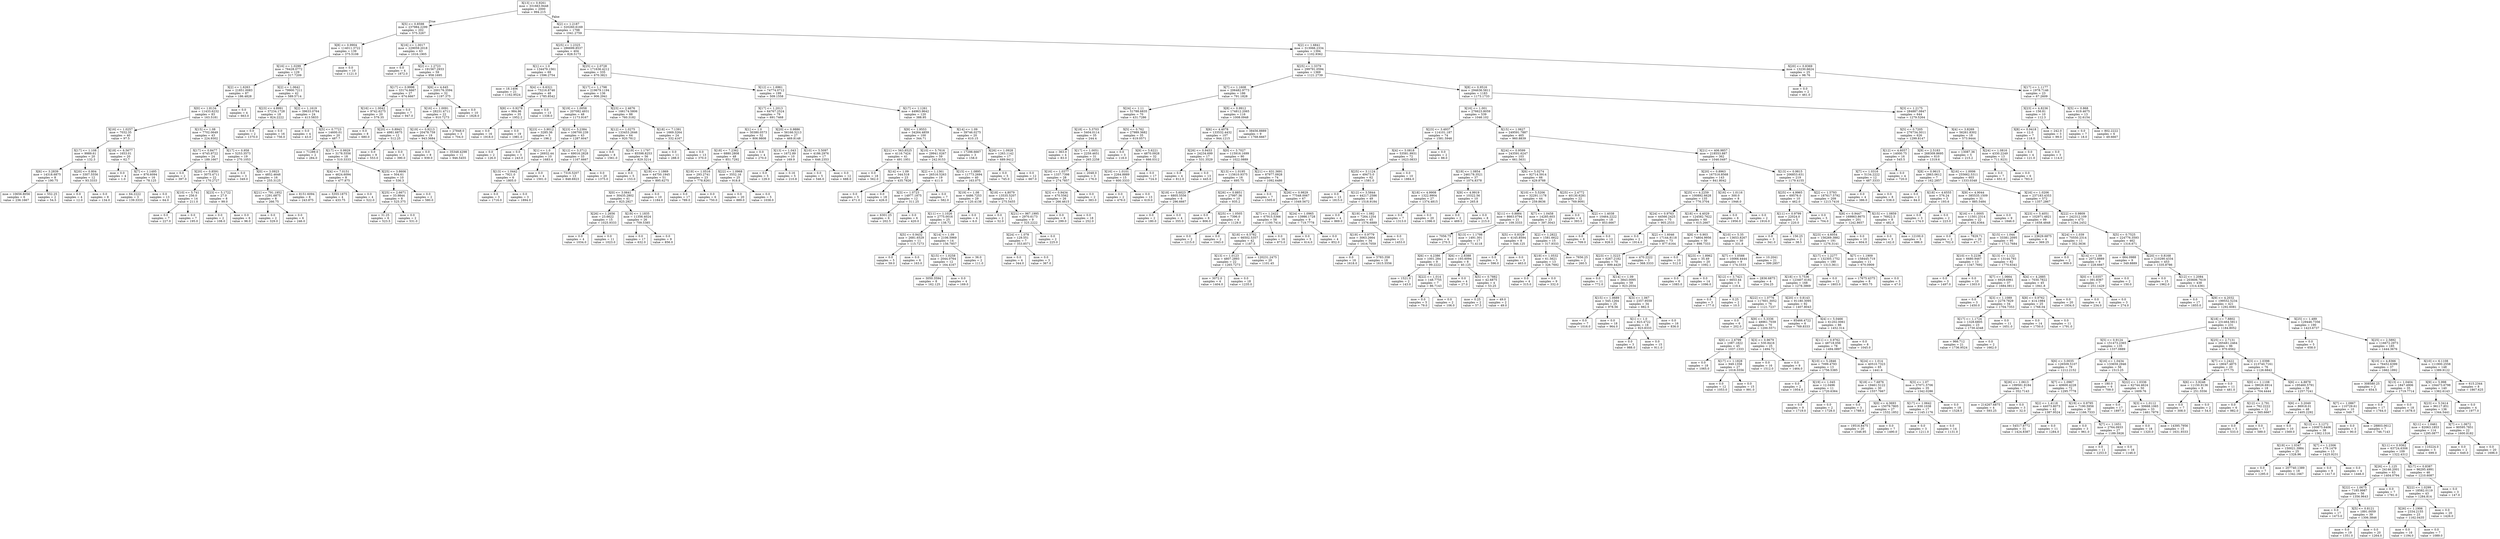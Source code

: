 digraph Tree {
node [shape=box] ;
0 [label="X[13] <= 0.9261\nmse = 331663.9448\nsamples = 2000\nvalue = 994.215"] ;
1 [label="X[5] <= 0.8598\nmse = 237984.2299\nsamples = 202\nvalue = 575.3267"] ;
0 -> 1 [labeldistance=2.5, labelangle=45, headlabel="True"] ;
2 [label="X[8] <= 0.9904\nmse = 114011.3722\nsamples = 139\nvalue = 375.5108"] ;
1 -> 2 ;
3 [label="X[16] <= 1.0299\nmse = 76428.0772\nsamples = 129\nvalue = 317.7209"] ;
2 -> 3 ;
4 [label="X[2] <= 1.6263\nmse = 21851.0083\nsamples = 87\nvalue = 186.4828"] ;
3 -> 4 ;
5 [label="X[0] <= 1.8134\nmse = 11433.6232\nsamples = 83\nvalue = 163.5181"] ;
4 -> 5 ;
6 [label="X[16] <= 1.0257\nmse = 7032.35\nsamples = 40\nvalue = 97.5"] ;
5 -> 6 ;
7 [label="X[17] <= 1.108\nmse = 9989.61\nsamples = 20\nvalue = 132.3"] ;
6 -> 7 ;
8 [label="X[6] <= 3.2839\nmse = 14318.6875\nsamples = 8\nvalue = 190.75"] ;
7 -> 8 ;
9 [label="mse = 10656.8056\nsamples = 6\nvalue = 236.1667"] ;
8 -> 9 ;
10 [label="mse = 552.25\nsamples = 2\nvalue = 54.5"] ;
8 -> 10 ;
11 [label="X[20] <= 0.804\nmse = 3307.5556\nsamples = 12\nvalue = 93.3333"] ;
7 -> 11 ;
12 [label="mse = 0.0\nsamples = 4\nvalue = 12.0"] ;
11 -> 12 ;
13 [label="mse = 0.0\nsamples = 8\nvalue = 134.0"] ;
11 -> 13 ;
14 [label="X[18] <= 6.5677\nmse = 1653.01\nsamples = 20\nvalue = 62.7"] ;
6 -> 14 ;
15 [label="mse = 0.0\nsamples = 4\nvalue = 1.0"] ;
14 -> 15 ;
16 [label="X[7] <= 1.1495\nmse = 876.6094\nsamples = 16\nvalue = 78.125"] ;
14 -> 16 ;
17 [label="mse = 64.2222\nsamples = 3\nvalue = 139.3333"] ;
16 -> 17 ;
18 [label="mse = 0.0\nsamples = 13\nvalue = 64.0"] ;
16 -> 18 ;
19 [label="X[15] <= 1.08\nmse = 7702.0649\nsamples = 43\nvalue = 224.9302"] ;
5 -> 19 ;
20 [label="X[17] <= 0.8477\nmse = 6745.9722\nsamples = 24\nvalue = 189.1667"] ;
19 -> 20 ;
21 [label="mse = 0.0\nsamples = 2\nvalue = 397.0"] ;
20 -> 21 ;
22 [label="X[20] <= 0.8591\nmse = 3075.4711\nsamples = 22\nvalue = 170.2727"] ;
20 -> 22 ;
23 [label="X[10] <= 5.741\nmse = 256.0\nsamples = 14\nvalue = 211.0"] ;
22 -> 23 ;
24 [label="mse = 0.0\nsamples = 7\nvalue = 227.0"] ;
23 -> 24 ;
25 [label="mse = 0.0\nsamples = 7\nvalue = 195.0"] ;
23 -> 25 ;
26 [label="X[23] <= 5.1722\nmse = 27.0\nsamples = 8\nvalue = 99.0"] ;
22 -> 26 ;
27 [label="mse = 0.0\nsamples = 2\nvalue = 108.0"] ;
26 -> 27 ;
28 [label="mse = 0.0\nsamples = 6\nvalue = 96.0"] ;
26 -> 28 ;
29 [label="X[17] <= 0.958\nmse = 5253.3573\nsamples = 19\nvalue = 270.1053"] ;
19 -> 29 ;
30 [label="mse = 0.0\nsamples = 3\nvalue = 349.0"] ;
29 -> 30 ;
31 [label="X[0] <= 3.0923\nmse = 4852.4648\nsamples = 16\nvalue = 255.3125"] ;
29 -> 31 ;
32 [label="X[21] <= 791.1952\nmse = 1291.6875\nsamples = 8\nvalue = 266.75"] ;
31 -> 32 ;
33 [label="mse = 0.0\nsamples = 2\nvalue = 329.0"] ;
32 -> 33 ;
34 [label="mse = 0.0\nsamples = 6\nvalue = 246.0"] ;
32 -> 34 ;
35 [label="mse = 8151.6094\nsamples = 8\nvalue = 243.875"] ;
31 -> 35 ;
36 [label="mse = 0.0\nsamples = 4\nvalue = 663.0"] ;
4 -> 36 ;
37 [label="X[2] <= 1.0642\nmse = 79900.7211\nsamples = 42\nvalue = 589.5714"] ;
3 -> 37 ;
38 [label="X[23] <= 4.8991\nmse = 37234.1728\nsamples = 18\nvalue = 824.2222"] ;
37 -> 38 ;
39 [label="mse = 0.0\nsamples = 2\nvalue = 1370.0"] ;
38 -> 39 ;
40 [label="mse = 0.0\nsamples = 16\nvalue = 756.0"] ;
38 -> 40 ;
41 [label="X[2] <= 1.1619\nmse = 39633.0764\nsamples = 24\nvalue = 413.5833"] ;
37 -> 41 ;
42 [label="mse = 0.0\nsamples = 4\nvalue = 43.0"] ;
41 -> 42 ;
43 [label="X[5] <= 0.7723\nmse = 14600.01\nsamples = 20\nvalue = 487.7"] ;
41 -> 43 ;
44 [label="mse = 71289.0\nsamples = 2\nvalue = 284.0"] ;
43 -> 44 ;
45 [label="X[17] <= 0.9929\nmse = 3178.5556\nsamples = 18\nvalue = 510.3333"] ;
43 -> 45 ;
46 [label="X[4] <= 7.0151\nmse = 4624.6094\nsamples = 8\nvalue = 477.875"] ;
45 -> 46 ;
47 [label="mse = 5355.1875\nsamples = 4\nvalue = 433.75"] ;
46 -> 47 ;
48 [label="mse = 0.0\nsamples = 4\nvalue = 522.0"] ;
46 -> 48 ;
49 [label="X[25] <= 3.8606\nmse = 504.61\nsamples = 10\nvalue = 536.3"] ;
45 -> 49 ;
50 [label="X[25] <= 2.6671\nmse = 33.9844\nsamples = 8\nvalue = 525.375"] ;
49 -> 50 ;
51 [label="mse = 31.25\nsamples = 6\nvalue = 523.5"] ;
50 -> 51 ;
52 [label="mse = 0.0\nsamples = 2\nvalue = 531.0"] ;
50 -> 52 ;
53 [label="mse = 0.0\nsamples = 2\nvalue = 580.0"] ;
49 -> 53 ;
54 [label="mse = 0.0\nsamples = 10\nvalue = 1121.0"] ;
2 -> 54 ;
55 [label="X[16] <= 1.0017\nmse = 229059.2018\nsamples = 63\nvalue = 1016.1905"] ;
1 -> 55 ;
56 [label="mse = 0.0\nsamples = 4\nvalue = 1872.0"] ;
55 -> 56 ;
57 [label="X[2] <= 1.2723\nmse = 191567.2933\nsamples = 59\nvalue = 958.1695"] ;
55 -> 57 ;
58 [label="X[17] <= 0.9998\nmse = 33174.6667\nsamples = 27\nvalue = 674.6667"] ;
57 -> 58 ;
59 [label="X[16] <= 1.0042\nmse = 9742.6275\nsamples = 20\nvalue = 579.35"] ;
58 -> 59 ;
60 [label="mse = 0.0\nsamples = 8\nvalue = 680.0"] ;
59 -> 60 ;
61 [label="X[20] <= 0.8943\nmse = 4981.6875\nsamples = 12\nvalue = 512.25"] ;
59 -> 61 ;
62 [label="mse = 0.0\nsamples = 9\nvalue = 553.0"] ;
61 -> 62 ;
63 [label="mse = 0.0\nsamples = 3\nvalue = 390.0"] ;
61 -> 63 ;
64 [label="mse = 0.0\nsamples = 7\nvalue = 947.0"] ;
58 -> 64 ;
65 [label="X[6] <= 4.645\nmse = 200176.3594\nsamples = 32\nvalue = 1197.375"] ;
57 -> 65 ;
66 [label="X[16] <= 1.0091\nmse = 28231.4711\nsamples = 22\nvalue = 910.7273"] ;
65 -> 66 ;
67 [label="X[19] <= 0.9213\nmse = 20478.759\nsamples = 19\nvalue = 943.3684"] ;
66 -> 67 ;
68 [label="mse = 0.0\nsamples = 8\nvalue = 939.0"] ;
67 -> 68 ;
69 [label="mse = 35348.4298\nsamples = 11\nvalue = 946.5455"] ;
67 -> 69 ;
70 [label="mse = 27848.0\nsamples = 3\nvalue = 704.0"] ;
66 -> 70 ;
71 [label="mse = 0.0\nsamples = 10\nvalue = 1828.0"] ;
65 -> 71 ;
72 [label="X[2] <= 1.2187\nmse = 320260.6169\nsamples = 1798\nvalue = 1041.2759"] ;
0 -> 72 [labeldistance=2.5, labelangle=-45, headlabel="False"] ;
73 [label="X[25] <= 1.2325\nmse = 286699.8537\nsamples = 404\nvalue = 828.5173"] ;
72 -> 73 ;
74 [label="X[1] <= 1.0\nmse = 134479.1561\nsamples = 69\nvalue = 1596.2754"] ;
73 -> 74 ;
75 [label="mse = 18.1406\nsamples = 21\nvalue = 1162.9524"] ;
74 -> 75 ;
76 [label="X[4] <= 6.6321\nmse = 75216.8746\nsamples = 48\nvalue = 1785.8542"] ;
74 -> 76 ;
77 [label="X[8] <= 0.9278\nmse = 984.96\nsamples = 35\nvalue = 1952.2"] ;
76 -> 77 ;
78 [label="mse = 0.0\nsamples = 16\nvalue = 1918.0"] ;
77 -> 78 ;
79 [label="mse = 0.0\nsamples = 19\nvalue = 1981.0"] ;
77 -> 79 ;
80 [label="mse = 0.0\nsamples = 13\nvalue = 1338.0"] ;
76 -> 80 ;
81 [label="X[25] <= 2.0728\nmse = 171636.4212\nsamples = 335\nvalue = 670.3821"] ;
73 -> 81 ;
82 [label="X[17] <= 1.1798\nmse = 219679.1194\nsamples = 136\nvalue = 906.2941"] ;
81 -> 82 ;
83 [label="X[19] <= 1.0058\nmse = 207082.4931\nsamples = 48\nvalue = 1173.9167"] ;
82 -> 83 ;
84 [label="X[23] <= 3.9012\nmse = 3285.36\nsamples = 5\nvalue = 196.2"] ;
83 -> 84 ;
85 [label="mse = 0.0\nsamples = 2\nvalue = 126.0"] ;
84 -> 85 ;
86 [label="mse = 0.0\nsamples = 3\nvalue = 243.0"] ;
84 -> 86 ;
87 [label="X[23] <= 5.2384\nmse = 106700.239\nsamples = 43\nvalue = 1287.6047"] ;
83 -> 87 ;
88 [label="X[1] <= 1.0\nmse = 26932.44\nsamples = 10\nvalue = 1683.4"] ;
87 -> 88 ;
89 [label="X[13] <= 1.0442\nmse = 7921.0\nsamples = 6\nvalue = 1805.0"] ;
88 -> 89 ;
90 [label="mse = 0.0\nsamples = 3\nvalue = 1716.0"] ;
89 -> 90 ;
91 [label="mse = 0.0\nsamples = 3\nvalue = 1894.0"] ;
89 -> 91 ;
92 [label="mse = 0.0\nsamples = 4\nvalue = 1501.0"] ;
88 -> 92 ;
93 [label="X[12] <= 3.3712\nmse = 69016.2828\nsamples = 33\nvalue = 1167.6667"] ;
87 -> 93 ;
94 [label="mse = 7316.5207\nsamples = 13\nvalue = 848.6923"] ;
93 -> 94 ;
95 [label="mse = 0.0\nsamples = 20\nvalue = 1375.0"] ;
93 -> 95 ;
96 [label="X[23] <= 2.4676\nmse = 166174.5806\nsamples = 88\nvalue = 760.3182"] ;
82 -> 96 ;
97 [label="X[12] <= 1.0275\nmse = 133453.2646\nsamples = 64\nvalue = 920.7812"] ;
96 -> 97 ;
98 [label="mse = 0.0\nsamples = 8\nvalue = 1561.0"] ;
97 -> 98 ;
99 [label="X[19] <= 1.1797\nmse = 85598.8253\nsamples = 56\nvalue = 829.3214"] ;
97 -> 99 ;
100 [label="mse = 0.0\nsamples = 5\nvalue = 153.0"] ;
99 -> 100 ;
101 [label="X[19] <= 1.1869\nmse = 44750.1945\nsamples = 51\nvalue = 895.6275"] ;
99 -> 101 ;
102 [label="X[0] <= 3.0641\nmse = 30435.2802\nsamples = 41\nvalue = 825.2927"] ;
101 -> 102 ;
103 [label="X[26] <= 1.2656\nmse = 23.6622\nsamples = 15\nvalue = 1025.9333"] ;
102 -> 103 ;
104 [label="mse = 0.0\nsamples = 4\nvalue = 1034.0"] ;
103 -> 104 ;
105 [label="mse = 0.0\nsamples = 11\nvalue = 1023.0"] ;
103 -> 105 ;
106 [label="X[19] <= 1.1835\nmse = 11356.4024\nsamples = 26\nvalue = 709.5385"] ;
102 -> 106 ;
107 [label="mse = 0.0\nsamples = 17\nvalue = 632.0"] ;
106 -> 107 ;
108 [label="mse = 0.0\nsamples = 9\nvalue = 856.0"] ;
106 -> 108 ;
109 [label="mse = 0.0\nsamples = 10\nvalue = 1184.0"] ;
101 -> 109 ;
110 [label="X[18] <= 7.1391\nmse = 1669.3264\nsamples = 24\nvalue = 332.4167"] ;
96 -> 110 ;
111 [label="mse = 0.0\nsamples = 11\nvalue = 288.0"] ;
110 -> 111 ;
112 [label="mse = 0.0\nsamples = 13\nvalue = 370.0"] ;
110 -> 112 ;
113 [label="X[12] <= 1.6961\nmse = 74774.0712\nsamples = 199\nvalue = 509.1558"] ;
81 -> 113 ;
114 [label="X[17] <= 1.2013\nmse = 64767.2524\nsamples = 79\nvalue = 691.7468"] ;
113 -> 114 ;
115 [label="X[1] <= 1.0\nmse = 30380.0573\nsamples = 52\nvalue = 806.9808"] ;
114 -> 115 ;
116 [label="X[18] <= 7.2362\nmse = 6880.2808\nsamples = 48\nvalue = 851.7292"] ;
115 -> 116 ;
117 [label="X[19] <= 1.0516\nmse = 293.2741\nsamples = 23\nvalue = 778.8261"] ;
116 -> 117 ;
118 [label="mse = 0.0\nsamples = 17\nvalue = 789.0"] ;
117 -> 118 ;
119 [label="mse = 0.0\nsamples = 6\nvalue = 750.0"] ;
117 -> 119 ;
120 [label="X[22] <= 1.0968\nmse = 3552.16\nsamples = 25\nvalue = 918.8"] ;
116 -> 120 ;
121 [label="mse = 0.0\nsamples = 20\nvalue = 889.0"] ;
120 -> 121 ;
122 [label="mse = 0.0\nsamples = 5\nvalue = 1038.0"] ;
120 -> 122 ;
123 [label="mse = 0.0\nsamples = 4\nvalue = 270.0"] ;
115 -> 123 ;
124 [label="X[20] <= 0.9886\nmse = 56166.5213\nsamples = 27\nvalue = 469.8148"] ;
114 -> 124 ;
125 [label="X[13] <= 1.043\nmse = 1672.89\nsamples = 10\nvalue = 169.9"] ;
124 -> 125 ;
126 [label="mse = 0.0\nsamples = 5\nvalue = 129.0"] ;
125 -> 126 ;
127 [label="mse = 0.16\nsamples = 5\nvalue = 210.8"] ;
125 -> 127 ;
128 [label="X[10] <= 5.5097\nmse = 4186.2976\nsamples = 17\nvalue = 646.2353"] ;
124 -> 128 ;
129 [label="mse = 0.0\nsamples = 5\nvalue = 546.0"] ;
128 -> 129 ;
130 [label="mse = 0.0\nsamples = 12\nvalue = 688.0"] ;
128 -> 130 ;
131 [label="X[17] <= 1.1261\nmse = 44963.9642\nsamples = 120\nvalue = 388.95"] ;
113 -> 131 ;
132 [label="X[9] <= 1.9553\nmse = 34264.4859\nsamples = 100\nvalue = 344.71"] ;
131 -> 132 ;
133 [label="X[21] <= 563.8525\nmse = 4116.7424\nsamples = 41\nvalue = 491.1951"] ;
132 -> 133 ;
134 [label="mse = 0.0\nsamples = 18\nvalue = 562.0"] ;
133 -> 134 ;
135 [label="X[14] <= 1.09\nmse = 344.518\nsamples = 23\nvalue = 435.7826"] ;
133 -> 135 ;
136 [label="mse = 0.0\nsamples = 5\nvalue = 471.0"] ;
135 -> 136 ;
137 [label="mse = 0.0\nsamples = 18\nvalue = 426.0"] ;
135 -> 137 ;
138 [label="X[10] <= 5.7616\nmse = 29941.0267\nsamples = 59\nvalue = 242.9153"] ;
132 -> 138 ;
139 [label="X[2] <= 1.1361\nmse = 26516.5263\nsamples = 19\nvalue = 411.0"] ;
138 -> 139 ;
140 [label="X[3] <= 1.0723\nmse = 14977.1875\nsamples = 12\nvalue = 311.25"] ;
139 -> 140 ;
141 [label="mse = 6301.25\nsamples = 6\nvalue = 202.5"] ;
140 -> 141 ;
142 [label="mse = 0.0\nsamples = 6\nvalue = 420.0"] ;
140 -> 142 ;
143 [label="mse = 0.0\nsamples = 7\nvalue = 582.0"] ;
139 -> 143 ;
144 [label="X[15] <= 1.0895\nmse = 11773.2694\nsamples = 40\nvalue = 163.075"] ;
138 -> 144 ;
145 [label="X[19] <= 1.08\nmse = 4486.7253\nsamples = 29\nvalue = 120.4138"] ;
144 -> 145 ;
146 [label="X[11] <= 1.1026\nmse = 2775.0016\nsamples = 25\nvalue = 138.72"] ;
145 -> 146 ;
147 [label="X[5] <= 0.9432\nmse = 2681.6529\nsamples = 11\nvalue = 115.7273"] ;
146 -> 147 ;
148 [label="mse = 0.0\nsamples = 5\nvalue = 59.0"] ;
147 -> 148 ;
149 [label="mse = 0.0\nsamples = 6\nvalue = 163.0"] ;
147 -> 149 ;
150 [label="X[14] <= 1.09\nmse = 2106.5969\nsamples = 14\nvalue = 156.7857"] ;
146 -> 150 ;
151 [label="X[15] <= 1.0258\nmse = 2044.0764\nsamples = 12\nvalue = 164.4167"] ;
150 -> 151 ;
152 [label="mse = 3050.3594\nsamples = 8\nvalue = 162.125"] ;
151 -> 152 ;
153 [label="mse = 0.0\nsamples = 4\nvalue = 169.0"] ;
151 -> 153 ;
154 [label="mse = 36.0\nsamples = 2\nvalue = 111.0"] ;
150 -> 154 ;
155 [label="mse = 0.0\nsamples = 4\nvalue = 6.0"] ;
145 -> 155 ;
156 [label="X[18] <= 4.8079\nmse = 13535.5207\nsamples = 11\nvalue = 275.5455"] ;
144 -> 156 ;
157 [label="mse = 0.0\nsamples = 2\nvalue = 52.0"] ;
156 -> 157 ;
158 [label="X[21] <= 967.1995\nmse = 2970.6173\nsamples = 9\nvalue = 325.2222"] ;
156 -> 158 ;
159 [label="X[24] <= 1.078\nmse = 129.551\nsamples = 7\nvalue = 353.8571"] ;
158 -> 159 ;
160 [label="mse = 0.0\nsamples = 4\nvalue = 344.0"] ;
159 -> 160 ;
161 [label="mse = 0.0\nsamples = 3\nvalue = 367.0"] ;
159 -> 161 ;
162 [label="mse = 0.0\nsamples = 2\nvalue = 225.0"] ;
158 -> 162 ;
163 [label="X[14] <= 1.09\nmse = 39746.0275\nsamples = 20\nvalue = 610.15"] ;
131 -> 163 ;
164 [label="mse = 17298.6667\nsamples = 3\nvalue = 158.0"] ;
163 -> 164 ;
165 [label="X[26] <= 1.0928\nmse = 1263.1142\nsamples = 17\nvalue = 689.9412"] ;
163 -> 165 ;
166 [label="mse = 0.0\nsamples = 5\nvalue = 745.0"] ;
165 -> 166 ;
167 [label="mse = 0.0\nsamples = 12\nvalue = 667.0"] ;
165 -> 167 ;
168 [label="X[2] <= 1.6841\nmse = 313066.2334\nsamples = 1394\nvalue = 1102.9362"] ;
72 -> 168 ;
169 [label="X[25] <= 1.3379\nmse = 299791.0594\nsamples = 1369\nvalue = 1121.2739"] ;
168 -> 169 ;
170 [label="X[7] <= 1.1608\nmse = 206482.9773\nsamples = 186\nvalue = 791.1828"] ;
169 -> 170 ;
171 [label="X[24] <= 1.11\nmse = 51788.6835\nsamples = 70\nvalue = 431.7286"] ;
170 -> 171 ;
172 [label="X[18] <= 5.3703\nmse = 5404.0114\nsamples = 35\nvalue = 244.4"] ;
171 -> 172 ;
173 [label="mse = 363.0\nsamples = 4\nvalue = 83.0"] ;
172 -> 173 ;
174 [label="X[17] <= 1.0051\nmse = 2259.4651\nsamples = 31\nvalue = 265.2258"] ;
172 -> 174 ;
175 [label="X[16] <= 1.0377\nmse = 1337.7398\nsamples = 28\nvalue = 274.7857"] ;
174 -> 175 ;
176 [label="X[3] <= 0.9434\nmse = 470.5562\nsamples = 26\nvalue = 266.4615"] ;
175 -> 176 ;
177 [label="mse = 0.0\nsamples = 8\nvalue = 299.0"] ;
176 -> 177 ;
178 [label="mse = 0.0\nsamples = 18\nvalue = 252.0"] ;
176 -> 178 ;
179 [label="mse = 0.0\nsamples = 2\nvalue = 383.0"] ;
175 -> 179 ;
180 [label="mse = 2048.0\nsamples = 3\nvalue = 176.0"] ;
174 -> 180 ;
181 [label="X[5] <= 0.762\nmse = 27989.3682\nsamples = 35\nvalue = 619.0571"] ;
171 -> 181 ;
182 [label="mse = 0.0\nsamples = 3\nvalue = 118.0"] ;
181 -> 182 ;
183 [label="X[9] <= 5.6221\nmse = 4870.0928\nsamples = 32\nvalue = 666.0312"] ;
181 -> 183 ;
184 [label="X[16] <= 1.0101\nmse = 2264.8889\nsamples = 15\nvalue = 600.3333"] ;
183 -> 184 ;
185 [label="mse = 0.0\nsamples = 2\nvalue = 479.0"] ;
184 -> 185 ;
186 [label="mse = 0.0\nsamples = 13\nvalue = 619.0"] ;
184 -> 186 ;
187 [label="mse = 0.0\nsamples = 17\nvalue = 724.0"] ;
183 -> 187 ;
188 [label="X[8] <= 0.9912\nmse = 174812.2065\nsamples = 116\nvalue = 1008.0948"] ;
170 -> 188 ;
189 [label="X[6] <= 4.4078\nmse = 133532.4432\nsamples = 107\nvalue = 944.1215"] ;
188 -> 189 ;
190 [label="X[26] <= 0.9453\nmse = 24234.699\nsamples = 17\nvalue = 531.3529"] ;
189 -> 190 ;
191 [label="mse = 0.0\nsamples = 4\nvalue = 812.0"] ;
190 -> 191 ;
192 [label="mse = 0.0\nsamples = 13\nvalue = 445.0"] ;
190 -> 192 ;
193 [label="X[0] <= 3.7027\nmse = 115916.1699\nsamples = 90\nvalue = 1022.0889"] ;
189 -> 193 ;
194 [label="X[13] <= 1.0195\nmse = 115610.9375\nsamples = 16\nvalue = 695.75"] ;
193 -> 194 ;
195 [label="X[18] <= 5.6023\nmse = 6805.5556\nsamples = 6\nvalue = 296.6667"] ;
194 -> 195 ;
196 [label="mse = 0.0\nsamples = 2\nvalue = 180.0"] ;
195 -> 196 ;
197 [label="mse = 0.0\nsamples = 4\nvalue = 355.0"] ;
195 -> 197 ;
198 [label="X[26] <= 0.8851\nmse = 27997.36\nsamples = 10\nvalue = 935.2"] ;
194 -> 198 ;
199 [label="mse = 0.0\nsamples = 6\nvalue = 806.0"] ;
198 -> 199 ;
200 [label="X[25] <= 1.0505\nmse = 7396.0\nsamples = 4\nvalue = 1129.0"] ;
198 -> 200 ;
201 [label="mse = 0.0\nsamples = 2\nvalue = 1215.0"] ;
200 -> 201 ;
202 [label="mse = 0.0\nsamples = 2\nvalue = 1043.0"] ;
200 -> 202 ;
203 [label="X[21] <= 631.3691\nmse = 87977.0928\nsamples = 74\nvalue = 1092.6486"] ;
193 -> 203 ;
204 [label="mse = 0.0\nsamples = 7\nvalue = 1505.0"] ;
203 -> 204 ;
205 [label="X[26] <= 0.9829\nmse = 77548.0067\nsamples = 67\nvalue = 1049.5672"] ;
203 -> 205 ;
206 [label="X[7] <= 1.2422\nmse = 67915.5366\nsamples = 58\nvalue = 1100.7414"] ;
205 -> 206 ;
207 [label="X[18] <= 6.5782\nmse = 66502.5357\nsamples = 42\nvalue = 1187.5"] ;
206 -> 207 ;
208 [label="X[13] <= 1.0123\nmse = 4807.2893\nsamples = 22\nvalue = 1265.7273"] ;
207 -> 208 ;
209 [label="mse = 3072.0\nsamples = 4\nvalue = 1404.0"] ;
208 -> 209 ;
210 [label="mse = 0.0\nsamples = 18\nvalue = 1235.0"] ;
208 -> 210 ;
211 [label="mse = 120231.2475\nsamples = 20\nvalue = 1101.45"] ;
207 -> 211 ;
212 [label="mse = 0.0\nsamples = 16\nvalue = 873.0"] ;
206 -> 212 ;
213 [label="X[24] <= 1.0965\nmse = 13986.1728\nsamples = 9\nvalue = 719.7778"] ;
205 -> 213 ;
214 [label="mse = 0.0\nsamples = 5\nvalue = 614.0"] ;
213 -> 214 ;
215 [label="mse = 0.0\nsamples = 4\nvalue = 852.0"] ;
213 -> 215 ;
216 [label="mse = 38456.8889\nsamples = 9\nvalue = 1768.6667"] ;
188 -> 216 ;
217 [label="X[8] <= 0.9516\nmse = 294636.5811\nsamples = 1183\nvalue = 1173.1733"] ;
169 -> 217 ;
218 [label="X[16] <= 1.001\nmse = 276623.8059\nsamples = 539\nvalue = 1046.102"] ;
217 -> 218 ;
219 [label="X[23] <= 3.4937\nmse = 114101.187\nsamples = 74\nvalue = 1581.5946"] ;
218 -> 219 ;
220 [label="X[4] <= 5.0818\nmse = 53581.9931\nsamples = 72\nvalue = 1623.0833"] ;
219 -> 220 ;
221 [label="X[25] <= 3.1124\nmse = 49473.0\nsamples = 62\nvalue = 1581.0"] ;
220 -> 221 ;
222 [label="mse = 0.0\nsamples = 13\nvalue = 1815.0"] ;
221 -> 222 ;
223 [label="X[12] <= 3.5844\nmse = 44217.2586\nsamples = 49\nvalue = 1518.9184"] ;
221 -> 223 ;
224 [label="mse = 0.0\nsamples = 4\nvalue = 869.0"] ;
223 -> 224 ;
225 [label="X[19] <= 1.082\nmse = 7264.1254\nsamples = 45\nvalue = 1576.6889"] ;
223 -> 225 ;
226 [label="X[19] <= 0.9779\nmse = 3063.2664\nsamples = 34\nvalue = 1616.7059"] ;
225 -> 226 ;
227 [label="mse = 0.0\nsamples = 16\nvalue = 1618.0"] ;
226 -> 227 ;
228 [label="mse = 5783.358\nsamples = 18\nvalue = 1615.5556"] ;
226 -> 228 ;
229 [label="mse = 0.0\nsamples = 11\nvalue = 1453.0"] ;
225 -> 229 ;
230 [label="mse = 0.0\nsamples = 10\nvalue = 1884.0"] ;
220 -> 230 ;
231 [label="mse = 0.0\nsamples = 2\nvalue = 88.0"] ;
219 -> 231 ;
232 [label="X[15] <= 1.0627\nmse = 249591.7887\nsamples = 465\nvalue = 960.8839"] ;
218 -> 232 ;
233 [label="X[24] <= 0.9599\nmse = 243591.6247\nsamples = 103\nvalue = 661.5631"] ;
232 -> 233 ;
234 [label="X[19] <= 1.0854\nmse = 246178.3521\nsamples = 37\nvalue = 1074.8378"] ;
233 -> 234 ;
235 [label="X[18] <= 4.9908\nmse = 1322.9904\nsamples = 27\nvalue = 1374.4815"] ;
234 -> 235 ;
236 [label="mse = 0.0\nsamples = 7\nvalue = 1313.0"] ;
235 -> 236 ;
237 [label="mse = 0.0\nsamples = 20\nvalue = 1396.0"] ;
235 -> 237 ;
238 [label="X[9] <= 4.9919\nmse = 10322.56\nsamples = 10\nvalue = 265.8"] ;
234 -> 238 ;
239 [label="mse = 0.0\nsamples = 2\nvalue = 469.0"] ;
238 -> 239 ;
240 [label="mse = 0.0\nsamples = 8\nvalue = 215.0"] ;
238 -> 240 ;
241 [label="X[6] <= 5.0274\nmse = 92714.5914\nsamples = 66\nvalue = 429.8788"] ;
233 -> 241 ;
242 [label="X[10] <= 5.5206\nmse = 32291.1178\nsamples = 44\nvalue = 259.8636"] ;
241 -> 242 ;
243 [label="X[11] <= 0.8884\nmse = 8663.0794\nsamples = 21\nvalue = 109.3333"] ;
242 -> 243 ;
244 [label="mse = 7056.75\nsamples = 4\nvalue = 270.5"] ;
243 -> 244 ;
245 [label="X[13] <= 1.1798\nmse = 1491.301\nsamples = 17\nvalue = 71.4118"] ;
243 -> 245 ;
246 [label="X[6] <= 4.2386\nmse = 1001.284\nsamples = 9\nvalue = 99.2222"] ;
245 -> 246 ;
247 [label="mse = 1521.0\nsamples = 2\nvalue = 143.0"] ;
246 -> 247 ;
248 [label="X[22] <= 1.014\nmse = 148.7755\nsamples = 7\nvalue = 86.7143"] ;
246 -> 248 ;
249 [label="mse = 0.0\nsamples = 5\nvalue = 79.0"] ;
248 -> 249 ;
250 [label="mse = 0.0\nsamples = 2\nvalue = 106.0"] ;
248 -> 250 ;
251 [label="X[6] <= 2.8388\nmse = 193.6094\nsamples = 8\nvalue = 40.125"] ;
245 -> 251 ;
252 [label="mse = 0.0\nsamples = 4\nvalue = 27.0"] ;
251 -> 252 ;
253 [label="X[5] <= 0.7882\nmse = 42.6875\nsamples = 4\nvalue = 53.25"] ;
251 -> 253 ;
254 [label="mse = 0.25\nsamples = 2\nvalue = 57.5"] ;
253 -> 254 ;
255 [label="mse = 49.0\nsamples = 2\nvalue = 49.0"] ;
253 -> 255 ;
256 [label="X[7] <= 1.0458\nmse = 14285.603\nsamples = 23\nvalue = 397.3043"] ;
242 -> 256 ;
257 [label="X[5] <= 0.8329\nmse = 4145.8594\nsamples = 8\nvalue = 546.125"] ;
256 -> 257 ;
258 [label="mse = 0.0\nsamples = 5\nvalue = 596.0"] ;
257 -> 258 ;
259 [label="mse = 0.0\nsamples = 3\nvalue = 463.0"] ;
257 -> 259 ;
260 [label="X[2] <= 1.2822\nmse = 1581.6622\nsamples = 15\nvalue = 317.9333"] ;
256 -> 260 ;
261 [label="X[19] <= 1.0532\nmse = 61.5621\nsamples = 13\nvalue = 326.7692"] ;
260 -> 261 ;
262 [label="mse = 0.0\nsamples = 4\nvalue = 315.0"] ;
261 -> 262 ;
263 [label="mse = 0.0\nsamples = 9\nvalue = 332.0"] ;
261 -> 263 ;
264 [label="mse = 7656.25\nsamples = 2\nvalue = 260.5"] ;
260 -> 264 ;
265 [label="X[25] <= 2.4772\nmse = 40130.6281\nsamples = 22\nvalue = 769.9091"] ;
241 -> 265 ;
266 [label="mse = 0.0\nsamples = 4\nvalue = 393.0"] ;
265 -> 266 ;
267 [label="X[2] <= 1.4038\nmse = 10464.2222\nsamples = 18\nvalue = 853.6667"] ;
265 -> 267 ;
268 [label="mse = 0.0\nsamples = 6\nvalue = 709.0"] ;
267 -> 268 ;
269 [label="mse = 0.0\nsamples = 12\nvalue = 926.0"] ;
267 -> 269 ;
270 [label="X[21] <= 406.9857\nmse = 218553.887\nsamples = 362\nvalue = 1046.0497"] ;
232 -> 270 ;
271 [label="X[20] <= 0.8963\nmse = 167516.8568\nsamples = 143\nvalue = 841.8042"] ;
270 -> 271 ;
272 [label="X[25] <= 4.2259\nmse = 100892.6628\nsamples = 135\nvalue = 776.3704"] ;
271 -> 272 ;
273 [label="X[24] <= 0.9763\nmse = 44566.2425\nsamples = 75\nvalue = 905.2533"] ;
272 -> 273 ;
274 [label="mse = 0.0\nsamples = 2\nvalue = 1914.0"] ;
273 -> 274 ;
275 [label="X[2] <= 1.6046\nmse = 17144.8118\nsamples = 73\nvalue = 877.6164"] ;
273 -> 275 ;
276 [label="X[23] <= 1.3223\nmse = 6267.2182\nsamples = 70\nvalue = 899.4429"] ;
275 -> 276 ;
277 [label="mse = 0.0\nsamples = 11\nvalue = 772.0"] ;
276 -> 277 ;
278 [label="X[14] <= 1.09\nmse = 3843.0095\nsamples = 59\nvalue = 923.2034"] ;
276 -> 278 ;
279 [label="X[15] <= 1.0689\nmse = 545.1264\nsamples = 25\nvalue = 978.56"] ;
278 -> 279 ;
280 [label="mse = 0.0\nsamples = 7\nvalue = 1016.0"] ;
279 -> 280 ;
281 [label="mse = 0.0\nsamples = 18\nvalue = 964.0"] ;
279 -> 281 ;
282 [label="X[3] <= 1.067\nmse = 2357.9559\nsamples = 34\nvalue = 882.5"] ;
278 -> 282 ;
283 [label="X[1] <= 1.0\nmse = 823.4722\nsamples = 18\nvalue = 923.8333"] ;
282 -> 283 ;
284 [label="mse = 0.0\nsamples = 3\nvalue = 988.0"] ;
283 -> 284 ;
285 [label="mse = 0.0\nsamples = 15\nvalue = 911.0"] ;
283 -> 285 ;
286 [label="mse = 0.0\nsamples = 16\nvalue = 836.0"] ;
282 -> 286 ;
287 [label="mse = 470.2222\nsamples = 3\nvalue = 368.3333"] ;
275 -> 287 ;
288 [label="X[18] <= 4.4029\nmse = 124582.7622\nsamples = 60\nvalue = 615.2667"] ;
272 -> 288 ;
289 [label="X[8] <= 0.903\nmse = 74804.9956\nsamples = 30\nvalue = 898.7333"] ;
288 -> 289 ;
290 [label="mse = 0.0\nsamples = 10\nvalue = 512.0"] ;
289 -> 290 ;
291 [label="X[23] <= 1.8962\nmse = 35.49\nsamples = 20\nvalue = 1092.1"] ;
289 -> 291 ;
292 [label="mse = 0.0\nsamples = 6\nvalue = 1083.0"] ;
291 -> 292 ;
293 [label="mse = 0.0\nsamples = 14\nvalue = 1096.0"] ;
291 -> 293 ;
294 [label="X[10] <= 5.35\nmse = 13653.8267\nsamples = 30\nvalue = 331.8"] ;
288 -> 294 ;
295 [label="X[7] <= 1.0588\nmse = 10066.4444\nsamples = 9\nvalue = 174.3333"] ;
294 -> 295 ;
296 [label="X[12] <= 3.7421\nmse = 6653.44\nsamples = 5\nvalue = 110.4"] ;
295 -> 296 ;
297 [label="mse = 0.0\nsamples = 3\nvalue = 177.0"] ;
296 -> 297 ;
298 [label="mse = 0.25\nsamples = 2\nvalue = 10.5"] ;
296 -> 298 ;
299 [label="mse = 2836.6875\nsamples = 4\nvalue = 254.25"] ;
295 -> 299 ;
300 [label="mse = 10.2041\nsamples = 21\nvalue = 399.2857"] ;
294 -> 300 ;
301 [label="X[16] <= 1.0116\nmse = 300.0\nsamples = 8\nvalue = 1946.0"] ;
271 -> 301 ;
302 [label="mse = 0.0\nsamples = 6\nvalue = 1956.0"] ;
301 -> 302 ;
303 [label="mse = 0.0\nsamples = 2\nvalue = 1916.0"] ;
301 -> 303 ;
304 [label="X[13] <= 0.9815\nmse = 206853.631\nsamples = 219\nvalue = 1179.4155"] ;
270 -> 304 ;
305 [label="X[25] <= 4.9965\nmse = 69576.0\nsamples = 10\nvalue = 462.0"] ;
304 -> 305 ;
306 [label="X[11] <= 0.9799\nmse = 22024.0\nsamples = 5\nvalue = 220.0"] ;
305 -> 306 ;
307 [label="mse = 0.0\nsamples = 3\nvalue = 341.0"] ;
306 -> 307 ;
308 [label="mse = 156.25\nsamples = 2\nvalue = 38.5"] ;
306 -> 308 ;
309 [label="mse = 0.0\nsamples = 5\nvalue = 704.0"] ;
305 -> 309 ;
310 [label="X[2] <= 1.5793\nmse = 187617.5792\nsamples = 209\nvalue = 1213.7416"] ;
304 -> 310 ;
311 [label="X[8] <= 0.9447\nmse = 169863.8675\nsamples = 201\nvalue = 1242.8657"] ;
310 -> 311 ;
312 [label="X[23] <= 4.6054\nmse = 156269.3882\nsamples = 191\nvalue = 1276.3141"] ;
311 -> 312 ;
313 [label="X[17] <= 1.2277\nmse = 132305.1752\nsamples = 180\nvalue = 1313.3611"] ;
312 -> 313 ;
314 [label="X[18] <= 5.7536\nmse = 123407.6182\nsamples = 168\nvalue = 1278.3869"] ;
313 -> 314 ;
315 [label="X[22] <= 1.0776\nmse = 117601.3052\nsamples = 76\nvalue = 1121.7237"] ;
314 -> 315 ;
316 [label="mse = 0.0\nsamples = 6\nvalue = 202.0"] ;
315 -> 316 ;
317 [label="X[9] <= 5.3336\nmse = 48961.7039\nsamples = 70\nvalue = 1200.5571"] ;
315 -> 317 ;
318 [label="X[0] <= 2.6799\nmse = 1087.1822\nsamples = 45\nvalue = 1037.1333"] ;
317 -> 318 ;
319 [label="mse = 0.0\nsamples = 18\nvalue = 1065.0"] ;
318 -> 319 ;
320 [label="X[17] <= 1.1828\nmse = 949.1358\nsamples = 27\nvalue = 1018.5556"] ;
318 -> 320 ;
321 [label="mse = 0.0\nsamples = 12\nvalue = 1053.0"] ;
320 -> 321 ;
322 [label="mse = 0.0\nsamples = 15\nvalue = 991.0"] ;
320 -> 322 ;
323 [label="X[3] <= 0.9679\nmse = 530.8416\nsamples = 25\nvalue = 1494.72"] ;
317 -> 323 ;
324 [label="mse = 0.0\nsamples = 16\nvalue = 1512.0"] ;
323 -> 324 ;
325 [label="mse = 0.0\nsamples = 9\nvalue = 1464.0"] ;
323 -> 325 ;
326 [label="X[20] <= 0.8143\nmse = 91180.3095\nsamples = 92\nvalue = 1407.8043"] ;
314 -> 326 ;
327 [label="mse = 85466.4722\nsamples = 6\nvalue = 769.8333"] ;
326 -> 327 ;
328 [label="X[4] <= 5.0466\nmse = 61202.0061\nsamples = 86\nvalue = 1452.314"] ;
326 -> 328 ;
329 [label="X[11] <= 0.9762\nmse = 48718.056\nsamples = 78\nvalue = 1494.0897"] ;
328 -> 329 ;
330 [label="X[10] <= 5.2846\nmse = 7099.4793\nsamples = 13\nvalue = 1756.5385"] ;
329 -> 330 ;
331 [label="mse = 0.0\nsamples = 2\nvalue = 1954.0"] ;
330 -> 331 ;
332 [label="X[19] <= 1.045\nmse = 12.0496\nsamples = 11\nvalue = 1720.6364"] ;
330 -> 332 ;
333 [label="mse = 0.0\nsamples = 9\nvalue = 1719.0"] ;
332 -> 333 ;
334 [label="mse = 0.0\nsamples = 2\nvalue = 1728.0"] ;
332 -> 334 ;
335 [label="X[24] <= 1.014\nmse = 40510.7323\nsamples = 65\nvalue = 1441.6"] ;
329 -> 335 ;
336 [label="X[18] <= 7.6876\nmse = 19461.5122\nsamples = 30\nvalue = 1557.7667"] ;
335 -> 336 ;
337 [label="mse = 0.0\nsamples = 3\nvalue = 1788.0"] ;
336 -> 337 ;
338 [label="X[0] <= 4.3693\nmse = 15079.7805\nsamples = 27\nvalue = 1532.1852"] ;
336 -> 338 ;
339 [label="mse = 19516.8475\nsamples = 20\nvalue = 1546.95"] ;
338 -> 339 ;
340 [label="mse = 0.0\nsamples = 7\nvalue = 1490.0"] ;
338 -> 340 ;
341 [label="X[3] <= 1.07\nmse = 37071.5706\nsamples = 35\nvalue = 1342.0286"] ;
335 -> 341 ;
342 [label="X[17] <= 1.0642\nmse = 930.1038\nsamples = 17\nvalue = 1145.1176"] ;
341 -> 342 ;
343 [label="mse = 0.0\nsamples = 3\nvalue = 1211.0"] ;
342 -> 343 ;
344 [label="mse = 0.0\nsamples = 14\nvalue = 1131.0"] ;
342 -> 344 ;
345 [label="mse = 0.0\nsamples = 18\nvalue = 1528.0"] ;
341 -> 345 ;
346 [label="mse = 0.0\nsamples = 8\nvalue = 1045.0"] ;
328 -> 346 ;
347 [label="mse = 0.0\nsamples = 12\nvalue = 1803.0"] ;
313 -> 347 ;
348 [label="X[7] <= 1.1909\nmse = 158445.719\nsamples = 11\nvalue = 670.0909"] ;
312 -> 348 ;
349 [label="mse = 17675.4375\nsamples = 8\nvalue = 903.75"] ;
348 -> 349 ;
350 [label="mse = 0.0\nsamples = 3\nvalue = 47.0"] ;
348 -> 350 ;
351 [label="mse = 0.0\nsamples = 10\nvalue = 604.0"] ;
311 -> 351 ;
352 [label="X[15] <= 1.0859\nmse = 76922.5\nsamples = 8\nvalue = 482.0"] ;
310 -> 352 ;
353 [label="mse = 0.0\nsamples = 3\nvalue = 142.0"] ;
352 -> 353 ;
354 [label="mse = 12100.0\nsamples = 5\nvalue = 686.0"] ;
352 -> 354 ;
355 [label="X[3] <= 1.2175\nmse = 284887.0847\nsamples = 644\nvalue = 1279.5264"] ;
217 -> 355 ;
356 [label="X[5] <= 0.7205\nmse = 276734.3011\nsamples = 626\nvalue = 1299.8147"] ;
355 -> 356 ;
357 [label="X[12] <= 4.6057\nmse = 14000.75\nsamples = 16\nvalue = 545.5"] ;
356 -> 357 ;
358 [label="X[7] <= 1.0316\nmse = 5134.2222\nsamples = 12\nvalue = 487.3333"] ;
357 -> 358 ;
359 [label="mse = 0.0\nsamples = 4\nvalue = 386.0"] ;
358 -> 359 ;
360 [label="mse = 0.0\nsamples = 8\nvalue = 538.0"] ;
358 -> 360 ;
361 [label="mse = 0.0\nsamples = 4\nvalue = 720.0"] ;
357 -> 361 ;
362 [label="X[9] <= 2.5183\nmse = 268309.8695\nsamples = 610\nvalue = 1319.6"] ;
356 -> 362 ;
363 [label="X[8] <= 0.9615\nmse = 2863.0612\nsamples = 7\nvalue = 162.2857"] ;
362 -> 363 ;
364 [label="mse = 0.0\nsamples = 2\nvalue = 84.0"] ;
363 -> 364 ;
365 [label="X[18] <= 4.6555\nmse = 576.24\nsamples = 5\nvalue = 193.6"] ;
363 -> 365 ;
366 [label="mse = 0.0\nsamples = 3\nvalue = 174.0"] ;
365 -> 366 ;
367 [label="mse = 0.0\nsamples = 2\nvalue = 223.0"] ;
365 -> 367 ;
368 [label="X[16] <= 1.0006\nmse = 255662.5311\nsamples = 603\nvalue = 1333.0348"] ;
362 -> 368 ;
369 [label="X[9] <= 4.9044\nmse = 385535.1509\nsamples = 31\nvalue = 885.5484"] ;
368 -> 369 ;
370 [label="X[16] <= 1.0005\nmse = 11501.2314\nsamples = 22\nvalue = 492.6364"] ;
369 -> 370 ;
371 [label="mse = 0.0\nsamples = 2\nvalue = 702.0"] ;
370 -> 371 ;
372 [label="mse = 7829.71\nsamples = 20\nvalue = 471.7"] ;
370 -> 372 ;
373 [label="mse = 0.0\nsamples = 9\nvalue = 1846.0"] ;
369 -> 373 ;
374 [label="X[16] <= 1.0206\nmse = 237183.4353\nsamples = 572\nvalue = 1357.2867"] ;
368 -> 374 ;
375 [label="X[23] <= 5.4051\nmse = 102971.4821\nsamples = 99\nvalue = 1658.4848"] ;
374 -> 375 ;
376 [label="X[15] <= 1.044\nmse = 33381.2095\nsamples = 95\nvalue = 1712.7684"] ;
375 -> 376 ;
377 [label="X[10] <= 5.2236\nmse = 6680.9467\nsamples = 13\nvalue = 1347.7692"] ;
376 -> 377 ;
378 [label="mse = 0.0\nsamples = 3\nvalue = 1497.0"] ;
377 -> 378 ;
379 [label="mse = 0.0\nsamples = 10\nvalue = 1303.0"] ;
377 -> 379 ;
380 [label="X[13] <= 1.122\nmse = 13144.793\nsamples = 82\nvalue = 1770.6341"] ;
376 -> 380 ;
381 [label="X[7] <= 1.0664\nmse = 6929.6961\nsamples = 37\nvalue = 1684.0811"] ;
380 -> 381 ;
382 [label="mse = 0.0\nsamples = 3\nvalue = 1450.0"] ;
381 -> 382 ;
383 [label="X[3] <= 1.1089\nmse = 2279.7829\nsamples = 34\nvalue = 1704.7353"] ;
381 -> 383 ;
384 [label="X[17] <= 1.1724\nmse = 1328.6805\nsamples = 23\nvalue = 1730.4348"] ;
383 -> 384 ;
385 [label="mse = 966.712\nsamples = 21\nvalue = 1736.9524"] ;
384 -> 385 ;
386 [label="mse = 0.0\nsamples = 2\nvalue = 1662.0"] ;
384 -> 386 ;
387 [label="mse = 0.0\nsamples = 11\nvalue = 1651.0"] ;
383 -> 387 ;
388 [label="X[4] <= 4.2885\nmse = 7030.7822\nsamples = 45\nvalue = 1841.8"] ;
380 -> 388 ;
389 [label="X[8] <= 0.9762\nmse = 414.1984\nsamples = 25\nvalue = 1768.04"] ;
388 -> 389 ;
390 [label="mse = 0.0\nsamples = 14\nvalue = 1750.0"] ;
389 -> 390 ;
391 [label="mse = 0.0\nsamples = 11\nvalue = 1791.0"] ;
389 -> 391 ;
392 [label="mse = 0.0\nsamples = 20\nvalue = 1934.0"] ;
388 -> 392 ;
393 [label="mse = 23629.6875\nsamples = 4\nvalue = 369.25"] ;
375 -> 393 ;
394 [label="X[22] <= 0.9809\nmse = 242312.109\nsamples = 473\nvalue = 1294.2452"] ;
374 -> 394 ;
395 [label="X[24] <= 1.039\nmse = 70550.2314\nsamples = 11\nvalue = 352.3636"] ;
394 -> 395 ;
396 [label="mse = 0.0\nsamples = 2\nvalue = 909.0"] ;
395 -> 396 ;
397 [label="X[14] <= 1.09\nmse = 2072.8889\nsamples = 9\nvalue = 228.6667"] ;
395 -> 397 ;
398 [label="X[0] <= 3.0357\nmse = 391.8367\nsamples = 7\nvalue = 251.1429"] ;
397 -> 398 ;
399 [label="mse = 0.0\nsamples = 4\nvalue = 234.0"] ;
398 -> 399 ;
400 [label="mse = 0.0\nsamples = 3\nvalue = 274.0"] ;
398 -> 400 ;
401 [label="mse = 0.0\nsamples = 2\nvalue = 150.0"] ;
397 -> 401 ;
402 [label="X[5] <= 0.7525\nmse = 224776.3593\nsamples = 462\nvalue = 1316.671"] ;
394 -> 402 ;
403 [label="mse = 664.0988\nsamples = 9\nvalue = 349.8889"] ;
402 -> 403 ;
404 [label="X[20] <= 0.8168\nmse = 210290.4334\nsamples = 453\nvalue = 1335.8786"] ;
402 -> 404 ;
405 [label="mse = 0.0\nsamples = 15\nvalue = 1962.0"] ;
404 -> 405 ;
406 [label="X[12] <= 1.2084\nmse = 203606.7619\nsamples = 438\nvalue = 1314.4361"] ;
404 -> 406 ;
407 [label="mse = 0.0\nsamples = 17\nvalue = 1855.0"] ;
406 -> 407 ;
408 [label="X[9] <= 4.2032\nmse = 199552.5234\nsamples = 421\nvalue = 1292.6081"] ;
406 -> 408 ;
409 [label="X[18] <= 7.8802\nmse = 231464.5811\nsamples = 231\nvalue = 1184.8052"] ;
408 -> 409 ;
410 [label="X[5] <= 0.9124\nmse = 151473.2365\nsamples = 135\nvalue = 1337.0889"] ;
409 -> 410 ;
411 [label="X[6] <= 3.0035\nmse = 126509.5107\nsamples = 79\nvalue = 1212.2152"] ;
410 -> 411 ;
412 [label="X[26] <= 1.0613\nmse = 199581.9184\nsamples = 7\nvalue = 352.7143"] ;
411 -> 412 ;
413 [label="mse = 214267.6875\nsamples = 4\nvalue = 593.25"] ;
412 -> 413 ;
414 [label="mse = 0.0\nsamples = 3\nvalue = 32.0"] ;
412 -> 414 ;
415 [label="X[7] <= 1.0967\nmse = 40600.4228\nsamples = 72\nvalue = 1295.7778"] ;
411 -> 415 ;
416 [label="X[2] <= 1.4118\nmse = 44073.8073\nsamples = 42\nvalue = 1387.9524"] ;
415 -> 416 ;
417 [label="mse = 54517.8772\nsamples = 31\nvalue = 1424.8387"] ;
416 -> 417 ;
418 [label="mse = 0.0\nsamples = 11\nvalue = 1284.0"] ;
416 -> 418 ;
419 [label="X[19] <= 0.9795\nmse = 7190.5956\nsamples = 30\nvalue = 1166.7333"] ;
415 -> 419 ;
420 [label="mse = 0.0\nsamples = 3\nvalue = 961.0"] ;
419 -> 420 ;
421 [label="X[7] <= 1.1651\nmse = 2764.0933\nsamples = 27\nvalue = 1189.5926"] ;
419 -> 421 ;
422 [label="mse = 0.0\nsamples = 11\nvalue = 1253.0"] ;
421 -> 422 ;
423 [label="mse = 0.0\nsamples = 16\nvalue = 1146.0"] ;
421 -> 423 ;
424 [label="X[16] <= 1.0434\nmse = 133659.2946\nsamples = 56\nvalue = 1513.25"] ;
410 -> 424 ;
425 [label="mse = 180.0\nsamples = 6\nvalue = 709.0"] ;
424 -> 425 ;
426 [label="X[22] <= 1.0336\nmse = 62744.4624\nsamples = 50\nvalue = 1609.76"] ;
424 -> 426 ;
427 [label="mse = 0.0\nsamples = 17\nvalue = 1897.0"] ;
426 -> 427 ;
428 [label="X[3] <= 1.0112\nmse = 30668.1065\nsamples = 33\nvalue = 1461.7879"] ;
426 -> 428 ;
429 [label="mse = 0.0\nsamples = 18\nvalue = 1320.0"] ;
428 -> 429 ;
430 [label="mse = 14395.7956\nsamples = 15\nvalue = 1631.9333"] ;
428 -> 430 ;
431 [label="X[25] <= 2.7131\nmse = 265481.2464\nsamples = 96\nvalue = 970.6562"] ;
409 -> 431 ;
432 [label="X[7] <= 1.2422\nmse = 18047.4875\nsamples = 20\nvalue = 377.75"] ;
431 -> 432 ;
433 [label="X[6] <= 3.9246\nmse = 11150.9136\nsamples = 9\nvalue = 251.5556"] ;
432 -> 433 ;
434 [label="mse = 0.0\nsamples = 7\nvalue = 308.0"] ;
433 -> 434 ;
435 [label="mse = 0.0\nsamples = 2\nvalue = 54.0"] ;
433 -> 435 ;
436 [label="mse = 0.0\nsamples = 11\nvalue = 481.0"] ;
432 -> 436 ;
437 [label="X[3] <= 1.0398\nmse = 213740.7161\nsamples = 76\nvalue = 1126.6842"] ;
431 -> 437 ;
438 [label="X[0] <= 1.1108\nmse = 39026.6914\nsamples = 18\nvalue = 704.4444"] ;
437 -> 438 ;
439 [label="mse = 0.0\nsamples = 6\nvalue = 982.0"] ;
438 -> 439 ;
440 [label="X[12] <= 2.791\nmse = 762.2222\nsamples = 12\nvalue = 565.6667"] ;
438 -> 440 ;
441 [label="mse = 0.0\nsamples = 5\nvalue = 533.0"] ;
440 -> 441 ;
442 [label="mse = 0.0\nsamples = 7\nvalue = 589.0"] ;
440 -> 442 ;
443 [label="X[6] <= 4.8878\nmse = 195460.5791\nsamples = 58\nvalue = 1257.7241"] ;
437 -> 443 ;
444 [label="X[6] <= 3.2049\nmse = 86918.01\nsamples = 48\nvalue = 1405.2292"] ;
443 -> 444 ;
445 [label="mse = 0.0\nsamples = 10\nvalue = 1569.0"] ;
444 -> 445 ;
446 [label="X[12] <= 3.1272\nmse = 100875.6406\nsamples = 38\nvalue = 1362.1316"] ;
444 -> 446 ;
447 [label="X[19] <= 1.0347\nmse = 150021.3984\nsamples = 25\nvalue = 1328.96"] ;
446 -> 447 ;
448 [label="mse = 0.0\nsamples = 7\nvalue = 1295.0"] ;
447 -> 448 ;
449 [label="mse = 207740.1389\nsamples = 18\nvalue = 1342.1667"] ;
447 -> 449 ;
450 [label="X[7] <= 1.2306\nmse = 179.1479\nsamples = 13\nvalue = 1425.9231"] ;
446 -> 450 ;
451 [label="mse = 0.0\nsamples = 9\nvalue = 1417.0"] ;
450 -> 451 ;
452 [label="mse = 0.0\nsamples = 4\nvalue = 1446.0"] ;
450 -> 452 ;
453 [label="X[7] <= 1.0867\nmse = 110729.61\nsamples = 10\nvalue = 549.7"] ;
443 -> 453 ;
454 [label="mse = 0.0\nsamples = 3\nvalue = 90.0"] ;
453 -> 454 ;
455 [label="mse = 28803.0612\nsamples = 7\nvalue = 746.7143"] ;
453 -> 455 ;
456 [label="X[25] <= 1.489\nmse = 129446.7356\nsamples = 190\nvalue = 1423.6737"] ;
408 -> 456 ;
457 [label="mse = 0.0\nsamples = 5\nvalue = 658.0"] ;
456 -> 457 ;
458 [label="X[25] <= 2.5892\nmse = 116672.2973\nsamples = 185\nvalue = 1444.3676"] ;
456 -> 458 ;
459 [label="X[10] <= 4.8366\nmse = 76452.6399\nsamples = 37\nvalue = 1662.1892"] ;
458 -> 459 ;
460 [label="mse = 308580.25\nsamples = 2\nvalue = 654.5"] ;
459 -> 460 ;
461 [label="X[13] <= 1.0404\nmse = 1847.4906\nsamples = 35\nvalue = 1719.7714"] ;
459 -> 461 ;
462 [label="mse = 0.0\nsamples = 17\nvalue = 1764.0"] ;
461 -> 462 ;
463 [label="mse = 0.0\nsamples = 18\nvalue = 1678.0"] ;
461 -> 463 ;
464 [label="X[10] <= 6.1108\nmse = 111900.2558\nsamples = 148\nvalue = 1389.9122"] ;
458 -> 464 ;
465 [label="X[9] <= 5.998\nmse = 104473.6798\nsamples = 140\nvalue = 1362.6143"] ;
464 -> 465 ;
466 [label="X[23] <= 5.3414\nmse = 96117.851\nsamples = 136\nvalue = 1344.5441"] ;
465 -> 466 ;
467 [label="X[11] <= 1.0461\nmse = 82063.1853\nsamples = 114\nvalue = 1295.0877"] ;
466 -> 467 ;
468 [label="X[11] <= 0.9362\nmse = 63724.6306\nsamples = 109\nvalue = 1322.4312"] ;
467 -> 468 ;
469 [label="X[26] <= 1.125\nmse = 24146.2001\nsamples = 63\nvalue = 1404.0794"] ;
468 -> 469 ;
470 [label="X[22] <= 1.0675\nmse = 7185.9987\nsamples = 56\nvalue = 1356.9643"] ;
469 -> 470 ;
471 [label="mse = 0.0\nsamples = 17\nvalue = 1473.0"] ;
470 -> 471 ;
472 [label="X[5] <= 0.8121\nmse = 1891.0059\nsamples = 39\nvalue = 1306.3846"] ;
470 -> 472 ;
473 [label="mse = 0.0\nsamples = 19\nvalue = 1351.0"] ;
472 -> 473 ;
474 [label="mse = 0.0\nsamples = 20\nvalue = 1264.0"] ;
472 -> 474 ;
475 [label="mse = 0.0\nsamples = 7\nvalue = 1781.0"] ;
469 -> 475 ;
476 [label="X[17] <= 0.8387\nmse = 96295.4991\nsamples = 46\nvalue = 1210.6087"] ;
468 -> 476 ;
477 [label="X[22] <= 1.0299\nmse = 18582.0119\nsamples = 43\nvalue = 1284.814"] ;
476 -> 477 ;
478 [label="X[26] <= 1.1906\nmse = 2334.2155\nsamples = 23\nvalue = 1162.0435"] ;
477 -> 478 ;
479 [label="mse = 0.0\nsamples = 16\nvalue = 1194.0"] ;
478 -> 479 ;
480 [label="mse = 0.0\nsamples = 7\nvalue = 1089.0"] ;
478 -> 480 ;
481 [label="mse = 0.0\nsamples = 20\nvalue = 1426.0"] ;
477 -> 481 ;
482 [label="mse = 0.0\nsamples = 3\nvalue = 147.0"] ;
476 -> 482 ;
483 [label="mse = 110224.0\nsamples = 5\nvalue = 699.0"] ;
467 -> 483 ;
484 [label="X[7] <= 1.0672\nmse = 90595.7851\nsamples = 22\nvalue = 1600.8182"] ;
466 -> 484 ;
485 [label="mse = 0.0\nsamples = 2\nvalue = 649.0"] ;
484 -> 485 ;
486 [label="mse = 0.0\nsamples = 20\nvalue = 1696.0"] ;
484 -> 486 ;
487 [label="mse = 0.0\nsamples = 4\nvalue = 1977.0"] ;
465 -> 487 ;
488 [label="mse = 615.2344\nsamples = 8\nvalue = 1867.625"] ;
464 -> 488 ;
489 [label="X[4] <= 3.8269\nmse = 56261.8302\nsamples = 18\nvalue = 573.9444"] ;
355 -> 489 ;
490 [label="mse = 13087.36\nsamples = 5\nvalue = 215.2"] ;
489 -> 490 ;
491 [label="X[24] <= 1.0816\nmse = 4330.2249\nsamples = 13\nvalue = 711.9231"] ;
489 -> 491 ;
492 [label="mse = 0.0\nsamples = 7\nvalue = 651.0"] ;
491 -> 492 ;
493 [label="mse = 0.0\nsamples = 6\nvalue = 783.0"] ;
491 -> 493 ;
494 [label="X[20] <= 0.8369\nmse = 13230.6624\nsamples = 25\nvalue = 98.76"] ;
168 -> 494 ;
495 [label="mse = 0.0\nsamples = 2\nvalue = 461.0"] ;
494 -> 495 ;
496 [label="X[17] <= 1.1177\nmse = 1978.7146\nsamples = 23\nvalue = 67.2609"] ;
494 -> 496 ;
497 [label="X[23] <= 4.8236\nmse = 156.81\nsamples = 10\nvalue = 112.3"] ;
496 -> 497 ;
498 [label="X[8] <= 0.9418\nmse = 12.0\nsamples = 7\nvalue = 118.0"] ;
497 -> 498 ;
499 [label="mse = 0.0\nsamples = 4\nvalue = 121.0"] ;
498 -> 499 ;
500 [label="mse = 0.0\nsamples = 3\nvalue = 114.0"] ;
498 -> 500 ;
501 [label="mse = 242.0\nsamples = 3\nvalue = 99.0"] ;
497 -> 501 ;
502 [label="X[5] <= 0.868\nmse = 619.4675\nsamples = 13\nvalue = 32.6154"] ;
496 -> 502 ;
503 [label="mse = 0.0\nsamples = 7\nvalue = 18.0"] ;
502 -> 503 ;
504 [label="mse = 802.2222\nsamples = 6\nvalue = 49.6667"] ;
502 -> 504 ;
}